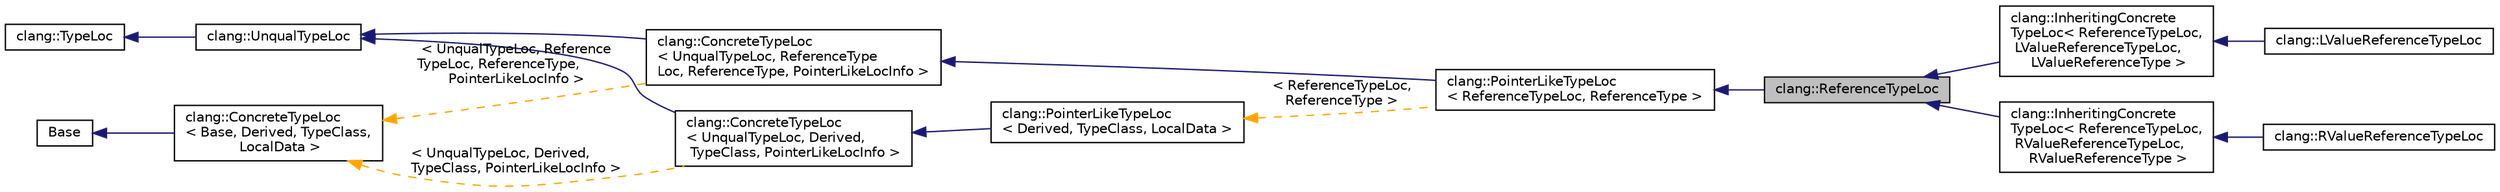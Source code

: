 digraph "clang::ReferenceTypeLoc"
{
 // LATEX_PDF_SIZE
  bgcolor="transparent";
  edge [fontname="Helvetica",fontsize="10",labelfontname="Helvetica",labelfontsize="10"];
  node [fontname="Helvetica",fontsize="10",shape=record];
  rankdir="LR";
  Node1 [label="clang::ReferenceTypeLoc",height=0.2,width=0.4,color="black", fillcolor="grey75", style="filled", fontcolor="black",tooltip=" "];
  Node2 -> Node1 [dir="back",color="midnightblue",fontsize="10",style="solid",fontname="Helvetica"];
  Node2 [label="clang::PointerLikeTypeLoc\l\< ReferenceTypeLoc, ReferenceType \>",height=0.2,width=0.4,color="black",URL="$classclang_1_1PointerLikeTypeLoc.html",tooltip=" "];
  Node3 -> Node2 [dir="back",color="midnightblue",fontsize="10",style="solid",fontname="Helvetica"];
  Node3 [label="clang::ConcreteTypeLoc\l\< UnqualTypeLoc, ReferenceType\lLoc, ReferenceType, PointerLikeLocInfo \>",height=0.2,width=0.4,color="black",URL="$classclang_1_1ConcreteTypeLoc.html",tooltip=" "];
  Node4 -> Node3 [dir="back",color="midnightblue",fontsize="10",style="solid",fontname="Helvetica"];
  Node4 [label="clang::UnqualTypeLoc",height=0.2,width=0.4,color="black",URL="$classclang_1_1UnqualTypeLoc.html",tooltip="Wrapper of type source information for a type with no direct qualifiers."];
  Node5 -> Node4 [dir="back",color="midnightblue",fontsize="10",style="solid",fontname="Helvetica"];
  Node5 [label="clang::TypeLoc",height=0.2,width=0.4,color="black",URL="$classclang_1_1TypeLoc.html",tooltip="Base wrapper for a particular \"section\" of type source info."];
  Node6 -> Node3 [dir="back",color="orange",fontsize="10",style="dashed",label=" \< UnqualTypeLoc, Reference\lTypeLoc, ReferenceType,\l PointerLikeLocInfo \>" ,fontname="Helvetica"];
  Node6 [label="clang::ConcreteTypeLoc\l\< Base, Derived, TypeClass,\l LocalData \>",height=0.2,width=0.4,color="black",URL="$classclang_1_1ConcreteTypeLoc.html",tooltip="A metaprogramming base class for TypeLoc classes which correspond to a particular Type subclass."];
  Node7 -> Node6 [dir="back",color="midnightblue",fontsize="10",style="solid",fontname="Helvetica"];
  Node7 [label="Base",height=0.2,width=0.4,color="black",URL="$classBase.html",tooltip=" "];
  Node8 -> Node2 [dir="back",color="orange",fontsize="10",style="dashed",label=" \< ReferenceTypeLoc,\l ReferenceType \>" ,fontname="Helvetica"];
  Node8 [label="clang::PointerLikeTypeLoc\l\< Derived, TypeClass, LocalData \>",height=0.2,width=0.4,color="black",URL="$classclang_1_1PointerLikeTypeLoc.html",tooltip="A base class for."];
  Node9 -> Node8 [dir="back",color="midnightblue",fontsize="10",style="solid",fontname="Helvetica"];
  Node9 [label="clang::ConcreteTypeLoc\l\< UnqualTypeLoc, Derived,\l TypeClass, PointerLikeLocInfo \>",height=0.2,width=0.4,color="black",URL="$classclang_1_1ConcreteTypeLoc.html",tooltip=" "];
  Node4 -> Node9 [dir="back",color="midnightblue",fontsize="10",style="solid",fontname="Helvetica"];
  Node6 -> Node9 [dir="back",color="orange",fontsize="10",style="dashed",label=" \< UnqualTypeLoc, Derived,\l TypeClass, PointerLikeLocInfo \>" ,fontname="Helvetica"];
  Node1 -> Node10 [dir="back",color="midnightblue",fontsize="10",style="solid",fontname="Helvetica"];
  Node10 [label="clang::InheritingConcrete\lTypeLoc\< ReferenceTypeLoc,\l LValueReferenceTypeLoc,\l LValueReferenceType \>",height=0.2,width=0.4,color="black",URL="$classclang_1_1InheritingConcreteTypeLoc.html",tooltip=" "];
  Node10 -> Node11 [dir="back",color="midnightblue",fontsize="10",style="solid",fontname="Helvetica"];
  Node11 [label="clang::LValueReferenceTypeLoc",height=0.2,width=0.4,color="black",URL="$classclang_1_1LValueReferenceTypeLoc.html",tooltip=" "];
  Node1 -> Node12 [dir="back",color="midnightblue",fontsize="10",style="solid",fontname="Helvetica"];
  Node12 [label="clang::InheritingConcrete\lTypeLoc\< ReferenceTypeLoc,\l RValueReferenceTypeLoc,\l RValueReferenceType \>",height=0.2,width=0.4,color="black",URL="$classclang_1_1InheritingConcreteTypeLoc.html",tooltip=" "];
  Node12 -> Node13 [dir="back",color="midnightblue",fontsize="10",style="solid",fontname="Helvetica"];
  Node13 [label="clang::RValueReferenceTypeLoc",height=0.2,width=0.4,color="black",URL="$classclang_1_1RValueReferenceTypeLoc.html",tooltip=" "];
}

